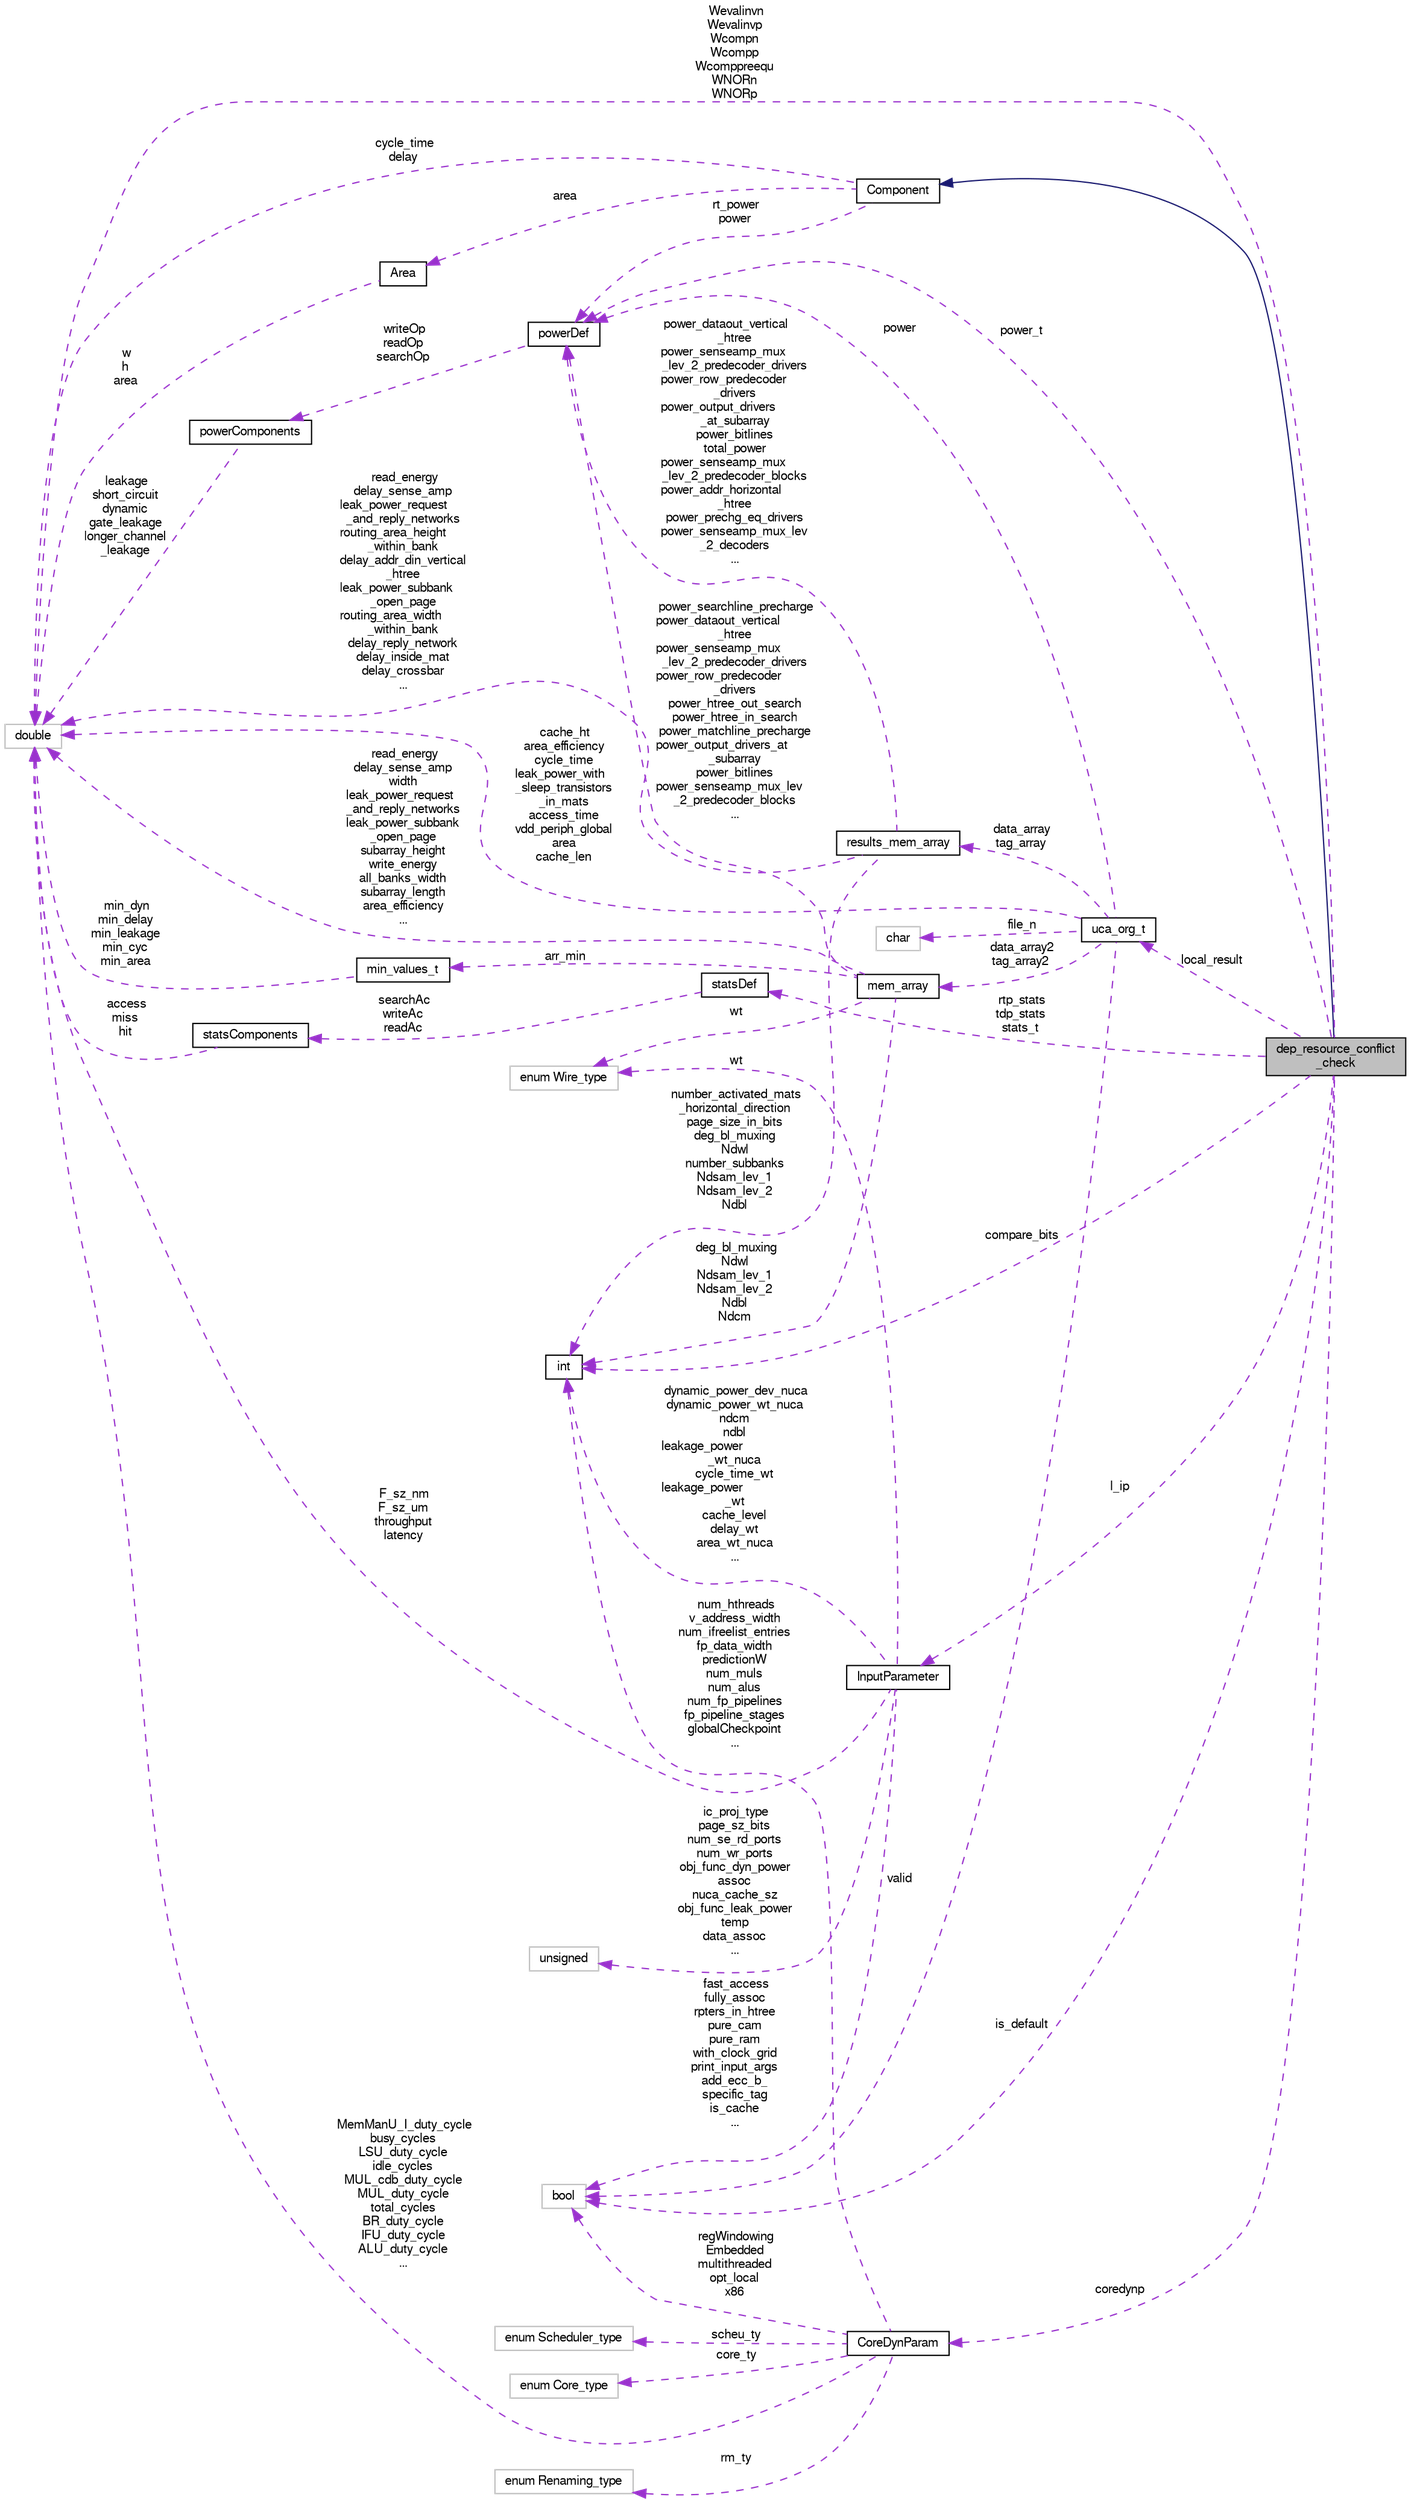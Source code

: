 digraph "dep_resource_conflict_check"
{
  bgcolor="transparent";
  edge [fontname="FreeSans",fontsize="10",labelfontname="FreeSans",labelfontsize="10"];
  node [fontname="FreeSans",fontsize="10",shape=record];
  rankdir="LR";
  Node2 [label="dep_resource_conflict\l_check",height=0.2,width=0.4,color="black", fillcolor="grey75", style="filled", fontcolor="black"];
  Node3 -> Node2 [dir="back",color="midnightblue",fontsize="10",style="solid",fontname="FreeSans"];
  Node3 [label="Component",height=0.2,width=0.4,color="black",URL="$classComponent.html"];
  Node4 -> Node3 [dir="back",color="darkorchid3",fontsize="10",style="dashed",label=" cycle_time\ndelay" ,fontname="FreeSans"];
  Node4 [label="double",height=0.2,width=0.4,color="grey75"];
  Node5 -> Node3 [dir="back",color="darkorchid3",fontsize="10",style="dashed",label=" rt_power\npower" ,fontname="FreeSans"];
  Node5 [label="powerDef",height=0.2,width=0.4,color="black",URL="$classpowerDef.html"];
  Node6 -> Node5 [dir="back",color="darkorchid3",fontsize="10",style="dashed",label=" writeOp\nreadOp\nsearchOp" ,fontname="FreeSans"];
  Node6 [label="powerComponents",height=0.2,width=0.4,color="black",URL="$classpowerComponents.html"];
  Node4 -> Node6 [dir="back",color="darkorchid3",fontsize="10",style="dashed",label=" leakage\nshort_circuit\ndynamic\ngate_leakage\nlonger_channel\l_leakage" ,fontname="FreeSans"];
  Node7 -> Node3 [dir="back",color="darkorchid3",fontsize="10",style="dashed",label=" area" ,fontname="FreeSans"];
  Node7 [label="Area",height=0.2,width=0.4,color="black",URL="$classArea.html"];
  Node4 -> Node7 [dir="back",color="darkorchid3",fontsize="10",style="dashed",label=" w\nh\narea" ,fontname="FreeSans"];
  Node4 -> Node2 [dir="back",color="darkorchid3",fontsize="10",style="dashed",label=" Wevalinvn\nWevalinvp\nWcompn\nWcompp\nWcomppreequ\nWNORn\nWNORp" ,fontname="FreeSans"];
  Node8 -> Node2 [dir="back",color="darkorchid3",fontsize="10",style="dashed",label=" coredynp" ,fontname="FreeSans"];
  Node8 [label="CoreDynParam",height=0.2,width=0.4,color="black",URL="$classCoreDynParam.html"];
  Node4 -> Node8 [dir="back",color="darkorchid3",fontsize="10",style="dashed",label=" MemManU_I_duty_cycle\nbusy_cycles\nLSU_duty_cycle\nidle_cycles\nMUL_cdb_duty_cycle\nMUL_duty_cycle\ntotal_cycles\nBR_duty_cycle\nIFU_duty_cycle\nALU_duty_cycle\n..." ,fontname="FreeSans"];
  Node9 -> Node8 [dir="back",color="darkorchid3",fontsize="10",style="dashed",label=" num_hthreads\nv_address_width\nnum_ifreelist_entries\nfp_data_width\npredictionW\nnum_muls\nnum_alus\nnum_fp_pipelines\nfp_pipeline_stages\nglobalCheckpoint\n..." ,fontname="FreeSans"];
  Node9 [label="int",height=0.2,width=0.4,color="black",URL="$classint.html"];
  Node10 -> Node8 [dir="back",color="darkorchid3",fontsize="10",style="dashed",label=" rm_ty" ,fontname="FreeSans"];
  Node10 [label="enum Renaming_type",height=0.2,width=0.4,color="grey75"];
  Node11 -> Node8 [dir="back",color="darkorchid3",fontsize="10",style="dashed",label=" regWindowing\nEmbedded\nmultithreaded\nopt_local\nx86" ,fontname="FreeSans"];
  Node11 [label="bool",height=0.2,width=0.4,color="grey75"];
  Node12 -> Node8 [dir="back",color="darkorchid3",fontsize="10",style="dashed",label=" scheu_ty" ,fontname="FreeSans"];
  Node12 [label="enum Scheduler_type",height=0.2,width=0.4,color="grey75"];
  Node13 -> Node8 [dir="back",color="darkorchid3",fontsize="10",style="dashed",label=" core_ty" ,fontname="FreeSans"];
  Node13 [label="enum Core_type",height=0.2,width=0.4,color="grey75"];
  Node5 -> Node2 [dir="back",color="darkorchid3",fontsize="10",style="dashed",label=" power_t" ,fontname="FreeSans"];
  Node14 -> Node2 [dir="back",color="darkorchid3",fontsize="10",style="dashed",label=" local_result" ,fontname="FreeSans"];
  Node14 [label="uca_org_t",height=0.2,width=0.4,color="black",URL="$classuca__org__t.html"];
  Node4 -> Node14 [dir="back",color="darkorchid3",fontsize="10",style="dashed",label=" cache_ht\narea_efficiency\ncycle_time\nleak_power_with\l_sleep_transistors\l_in_mats\naccess_time\nvdd_periph_global\narea\ncache_len" ,fontname="FreeSans"];
  Node15 -> Node14 [dir="back",color="darkorchid3",fontsize="10",style="dashed",label=" file_n" ,fontname="FreeSans"];
  Node15 [label="char",height=0.2,width=0.4,color="grey75"];
  Node5 -> Node14 [dir="back",color="darkorchid3",fontsize="10",style="dashed",label=" power" ,fontname="FreeSans"];
  Node16 -> Node14 [dir="back",color="darkorchid3",fontsize="10",style="dashed",label=" data_array2\ntag_array2" ,fontname="FreeSans"];
  Node16 [label="mem_array",height=0.2,width=0.4,color="black",URL="$classmem__array.html"];
  Node4 -> Node16 [dir="back",color="darkorchid3",fontsize="10",style="dashed",label=" read_energy\ndelay_sense_amp\nwidth\nleak_power_request\l_and_reply_networks\nleak_power_subbank\l_open_page\nsubarray_height\nwrite_energy\nall_banks_width\nsubarray_length\narea_efficiency\n..." ,fontname="FreeSans"];
  Node17 -> Node16 [dir="back",color="darkorchid3",fontsize="10",style="dashed",label=" arr_min" ,fontname="FreeSans"];
  Node17 [label="min_values_t",height=0.2,width=0.4,color="black",URL="$classmin__values__t.html"];
  Node4 -> Node17 [dir="back",color="darkorchid3",fontsize="10",style="dashed",label=" min_dyn\nmin_delay\nmin_leakage\nmin_cyc\nmin_area" ,fontname="FreeSans"];
  Node5 -> Node16 [dir="back",color="darkorchid3",fontsize="10",style="dashed",label=" power_searchline_precharge\npower_dataout_vertical\l_htree\npower_senseamp_mux\l_lev_2_predecoder_drivers\npower_row_predecoder\l_drivers\npower_htree_out_search\npower_htree_in_search\npower_matchline_precharge\npower_output_drivers_at\l_subarray\npower_bitlines\npower_senseamp_mux_lev\l_2_predecoder_blocks\n..." ,fontname="FreeSans"];
  Node9 -> Node16 [dir="back",color="darkorchid3",fontsize="10",style="dashed",label=" deg_bl_muxing\nNdwl\nNdsam_lev_1\nNdsam_lev_2\nNdbl\nNdcm" ,fontname="FreeSans"];
  Node18 -> Node16 [dir="back",color="darkorchid3",fontsize="10",style="dashed",label=" wt" ,fontname="FreeSans"];
  Node18 [label="enum Wire_type",height=0.2,width=0.4,color="grey75"];
  Node19 -> Node14 [dir="back",color="darkorchid3",fontsize="10",style="dashed",label=" data_array\ntag_array" ,fontname="FreeSans"];
  Node19 [label="results_mem_array",height=0.2,width=0.4,color="black",URL="$structresults__mem__array.html"];
  Node4 -> Node19 [dir="back",color="darkorchid3",fontsize="10",style="dashed",label=" read_energy\ndelay_sense_amp\nleak_power_request\l_and_reply_networks\nrouting_area_height\l_within_bank\ndelay_addr_din_vertical\l_htree\nleak_power_subbank\l_open_page\nrouting_area_width\l_within_bank\ndelay_reply_network\ndelay_inside_mat\ndelay_crossbar\n..." ,fontname="FreeSans"];
  Node5 -> Node19 [dir="back",color="darkorchid3",fontsize="10",style="dashed",label=" power_dataout_vertical\l_htree\npower_senseamp_mux\l_lev_2_predecoder_drivers\npower_row_predecoder\l_drivers\npower_output_drivers\l_at_subarray\npower_bitlines\ntotal_power\npower_senseamp_mux\l_lev_2_predecoder_blocks\npower_addr_horizontal\l_htree\npower_prechg_eq_drivers\npower_senseamp_mux_lev\l_2_decoders\n..." ,fontname="FreeSans"];
  Node9 -> Node19 [dir="back",color="darkorchid3",fontsize="10",style="dashed",label=" number_activated_mats\l_horizontal_direction\npage_size_in_bits\ndeg_bl_muxing\nNdwl\nnumber_subbanks\nNdsam_lev_1\nNdsam_lev_2\nNdbl" ,fontname="FreeSans"];
  Node11 -> Node14 [dir="back",color="darkorchid3",fontsize="10",style="dashed",label=" valid" ,fontname="FreeSans"];
  Node20 -> Node2 [dir="back",color="darkorchid3",fontsize="10",style="dashed",label=" rtp_stats\ntdp_stats\nstats_t" ,fontname="FreeSans"];
  Node20 [label="statsDef",height=0.2,width=0.4,color="black",URL="$classstatsDef.html"];
  Node21 -> Node20 [dir="back",color="darkorchid3",fontsize="10",style="dashed",label=" searchAc\nwriteAc\nreadAc" ,fontname="FreeSans"];
  Node21 [label="statsComponents",height=0.2,width=0.4,color="black",URL="$classstatsComponents.html"];
  Node4 -> Node21 [dir="back",color="darkorchid3",fontsize="10",style="dashed",label=" access\nmiss\nhit" ,fontname="FreeSans"];
  Node9 -> Node2 [dir="back",color="darkorchid3",fontsize="10",style="dashed",label=" compare_bits" ,fontname="FreeSans"];
  Node11 -> Node2 [dir="back",color="darkorchid3",fontsize="10",style="dashed",label=" is_default" ,fontname="FreeSans"];
  Node22 -> Node2 [dir="back",color="darkorchid3",fontsize="10",style="dashed",label=" l_ip" ,fontname="FreeSans"];
  Node22 [label="InputParameter",height=0.2,width=0.4,color="black",URL="$classInputParameter.html"];
  Node4 -> Node22 [dir="back",color="darkorchid3",fontsize="10",style="dashed",label=" F_sz_nm\nF_sz_um\nthroughput\nlatency" ,fontname="FreeSans"];
  Node9 -> Node22 [dir="back",color="darkorchid3",fontsize="10",style="dashed",label=" dynamic_power_dev_nuca\ndynamic_power_wt_nuca\nndcm\nndbl\nleakage_power\l_wt_nuca\ncycle_time_wt\nleakage_power\l_wt\ncache_level\ndelay_wt\narea_wt_nuca\n..." ,fontname="FreeSans"];
  Node11 -> Node22 [dir="back",color="darkorchid3",fontsize="10",style="dashed",label=" fast_access\nfully_assoc\nrpters_in_htree\npure_cam\npure_ram\nwith_clock_grid\nprint_input_args\nadd_ecc_b_\nspecific_tag\nis_cache\n..." ,fontname="FreeSans"];
  Node18 -> Node22 [dir="back",color="darkorchid3",fontsize="10",style="dashed",label=" wt" ,fontname="FreeSans"];
  Node23 -> Node22 [dir="back",color="darkorchid3",fontsize="10",style="dashed",label=" ic_proj_type\npage_sz_bits\nnum_se_rd_ports\nnum_wr_ports\nobj_func_dyn_power\nassoc\nnuca_cache_sz\nobj_func_leak_power\ntemp\ndata_assoc\n..." ,fontname="FreeSans"];
  Node23 [label="unsigned",height=0.2,width=0.4,color="grey75"];
}
